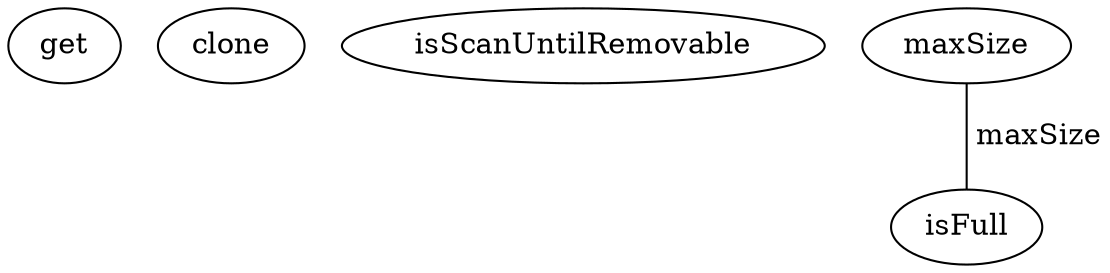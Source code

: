 digraph G {
get;
clone;
isScanUntilRemovable;
maxSize;
isFull;
maxSize -> isFull [label=" maxSize", dir=none];
}